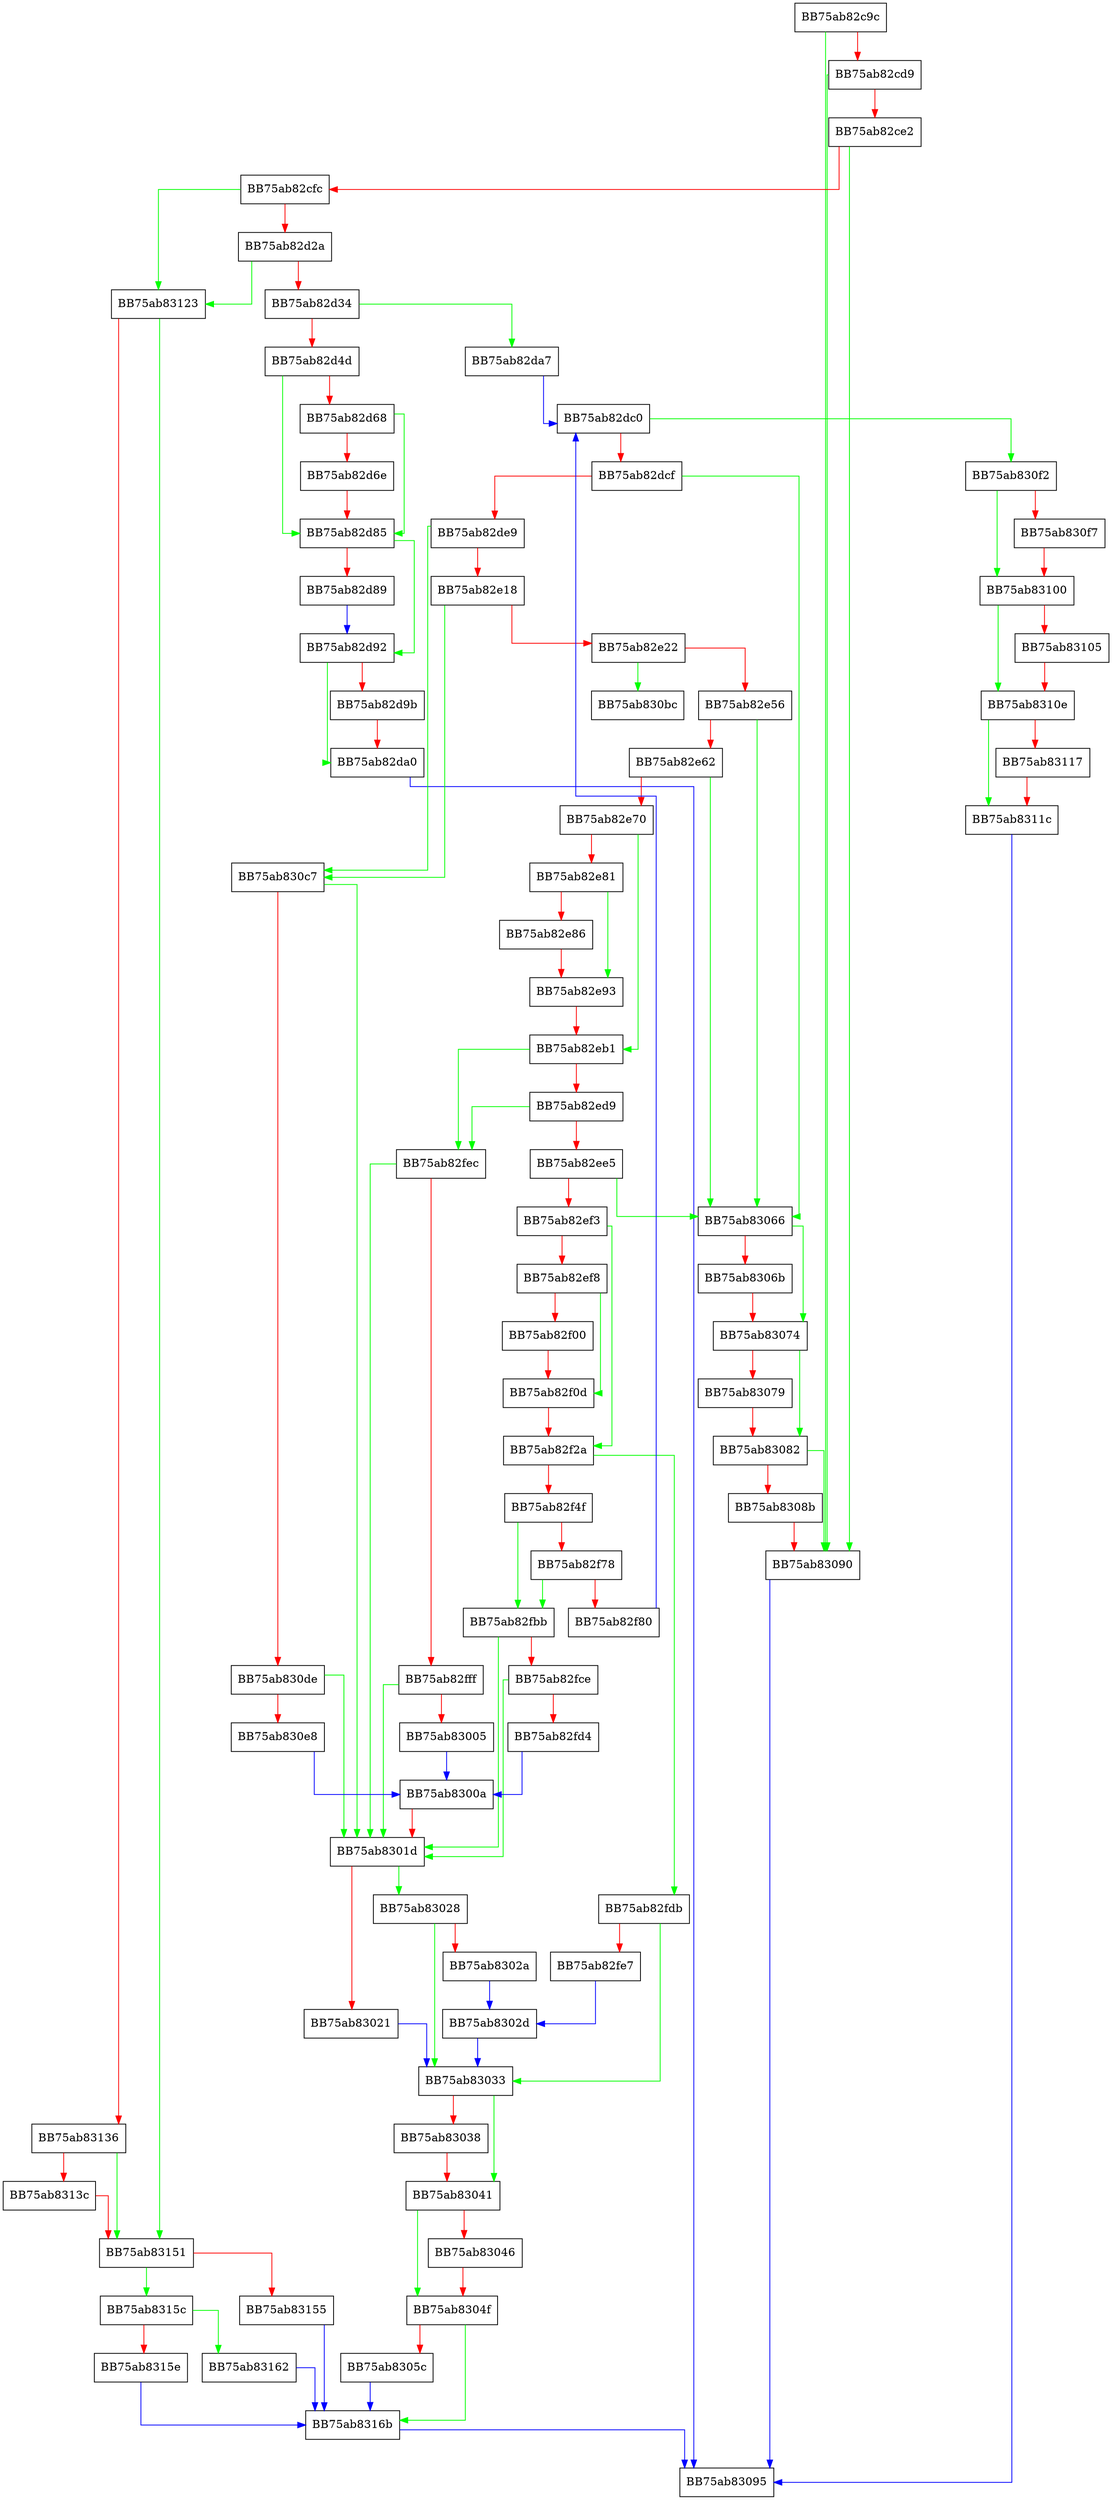 digraph BlockModeDecompress {
  node [shape="box"];
  graph [splines=ortho];
  BB75ab82c9c -> BB75ab83090 [color="green"];
  BB75ab82c9c -> BB75ab82cd9 [color="red"];
  BB75ab82cd9 -> BB75ab83090 [color="green"];
  BB75ab82cd9 -> BB75ab82ce2 [color="red"];
  BB75ab82ce2 -> BB75ab83090 [color="green"];
  BB75ab82ce2 -> BB75ab82cfc [color="red"];
  BB75ab82cfc -> BB75ab83123 [color="green"];
  BB75ab82cfc -> BB75ab82d2a [color="red"];
  BB75ab82d2a -> BB75ab83123 [color="green"];
  BB75ab82d2a -> BB75ab82d34 [color="red"];
  BB75ab82d34 -> BB75ab82da7 [color="green"];
  BB75ab82d34 -> BB75ab82d4d [color="red"];
  BB75ab82d4d -> BB75ab82d85 [color="green"];
  BB75ab82d4d -> BB75ab82d68 [color="red"];
  BB75ab82d68 -> BB75ab82d85 [color="green"];
  BB75ab82d68 -> BB75ab82d6e [color="red"];
  BB75ab82d6e -> BB75ab82d85 [color="red"];
  BB75ab82d85 -> BB75ab82d92 [color="green"];
  BB75ab82d85 -> BB75ab82d89 [color="red"];
  BB75ab82d89 -> BB75ab82d92 [color="blue"];
  BB75ab82d92 -> BB75ab82da0 [color="green"];
  BB75ab82d92 -> BB75ab82d9b [color="red"];
  BB75ab82d9b -> BB75ab82da0 [color="red"];
  BB75ab82da0 -> BB75ab83095 [color="blue"];
  BB75ab82da7 -> BB75ab82dc0 [color="blue"];
  BB75ab82dc0 -> BB75ab830f2 [color="green"];
  BB75ab82dc0 -> BB75ab82dcf [color="red"];
  BB75ab82dcf -> BB75ab83066 [color="green"];
  BB75ab82dcf -> BB75ab82de9 [color="red"];
  BB75ab82de9 -> BB75ab830c7 [color="green"];
  BB75ab82de9 -> BB75ab82e18 [color="red"];
  BB75ab82e18 -> BB75ab830c7 [color="green"];
  BB75ab82e18 -> BB75ab82e22 [color="red"];
  BB75ab82e22 -> BB75ab830bc [color="green"];
  BB75ab82e22 -> BB75ab82e56 [color="red"];
  BB75ab82e56 -> BB75ab83066 [color="green"];
  BB75ab82e56 -> BB75ab82e62 [color="red"];
  BB75ab82e62 -> BB75ab83066 [color="green"];
  BB75ab82e62 -> BB75ab82e70 [color="red"];
  BB75ab82e70 -> BB75ab82eb1 [color="green"];
  BB75ab82e70 -> BB75ab82e81 [color="red"];
  BB75ab82e81 -> BB75ab82e93 [color="green"];
  BB75ab82e81 -> BB75ab82e86 [color="red"];
  BB75ab82e86 -> BB75ab82e93 [color="red"];
  BB75ab82e93 -> BB75ab82eb1 [color="red"];
  BB75ab82eb1 -> BB75ab82fec [color="green"];
  BB75ab82eb1 -> BB75ab82ed9 [color="red"];
  BB75ab82ed9 -> BB75ab82fec [color="green"];
  BB75ab82ed9 -> BB75ab82ee5 [color="red"];
  BB75ab82ee5 -> BB75ab83066 [color="green"];
  BB75ab82ee5 -> BB75ab82ef3 [color="red"];
  BB75ab82ef3 -> BB75ab82f2a [color="green"];
  BB75ab82ef3 -> BB75ab82ef8 [color="red"];
  BB75ab82ef8 -> BB75ab82f0d [color="green"];
  BB75ab82ef8 -> BB75ab82f00 [color="red"];
  BB75ab82f00 -> BB75ab82f0d [color="red"];
  BB75ab82f0d -> BB75ab82f2a [color="red"];
  BB75ab82f2a -> BB75ab82fdb [color="green"];
  BB75ab82f2a -> BB75ab82f4f [color="red"];
  BB75ab82f4f -> BB75ab82fbb [color="green"];
  BB75ab82f4f -> BB75ab82f78 [color="red"];
  BB75ab82f78 -> BB75ab82fbb [color="green"];
  BB75ab82f78 -> BB75ab82f80 [color="red"];
  BB75ab82f80 -> BB75ab82dc0 [color="blue"];
  BB75ab82fbb -> BB75ab8301d [color="green"];
  BB75ab82fbb -> BB75ab82fce [color="red"];
  BB75ab82fce -> BB75ab8301d [color="green"];
  BB75ab82fce -> BB75ab82fd4 [color="red"];
  BB75ab82fd4 -> BB75ab8300a [color="blue"];
  BB75ab82fdb -> BB75ab83033 [color="green"];
  BB75ab82fdb -> BB75ab82fe7 [color="red"];
  BB75ab82fe7 -> BB75ab8302d [color="blue"];
  BB75ab82fec -> BB75ab8301d [color="green"];
  BB75ab82fec -> BB75ab82fff [color="red"];
  BB75ab82fff -> BB75ab8301d [color="green"];
  BB75ab82fff -> BB75ab83005 [color="red"];
  BB75ab83005 -> BB75ab8300a [color="blue"];
  BB75ab8300a -> BB75ab8301d [color="red"];
  BB75ab8301d -> BB75ab83028 [color="green"];
  BB75ab8301d -> BB75ab83021 [color="red"];
  BB75ab83021 -> BB75ab83033 [color="blue"];
  BB75ab83028 -> BB75ab83033 [color="green"];
  BB75ab83028 -> BB75ab8302a [color="red"];
  BB75ab8302a -> BB75ab8302d [color="blue"];
  BB75ab8302d -> BB75ab83033 [color="blue"];
  BB75ab83033 -> BB75ab83041 [color="green"];
  BB75ab83033 -> BB75ab83038 [color="red"];
  BB75ab83038 -> BB75ab83041 [color="red"];
  BB75ab83041 -> BB75ab8304f [color="green"];
  BB75ab83041 -> BB75ab83046 [color="red"];
  BB75ab83046 -> BB75ab8304f [color="red"];
  BB75ab8304f -> BB75ab8316b [color="green"];
  BB75ab8304f -> BB75ab8305c [color="red"];
  BB75ab8305c -> BB75ab8316b [color="blue"];
  BB75ab83066 -> BB75ab83074 [color="green"];
  BB75ab83066 -> BB75ab8306b [color="red"];
  BB75ab8306b -> BB75ab83074 [color="red"];
  BB75ab83074 -> BB75ab83082 [color="green"];
  BB75ab83074 -> BB75ab83079 [color="red"];
  BB75ab83079 -> BB75ab83082 [color="red"];
  BB75ab83082 -> BB75ab83090 [color="green"];
  BB75ab83082 -> BB75ab8308b [color="red"];
  BB75ab8308b -> BB75ab83090 [color="red"];
  BB75ab83090 -> BB75ab83095 [color="blue"];
  BB75ab830c7 -> BB75ab8301d [color="green"];
  BB75ab830c7 -> BB75ab830de [color="red"];
  BB75ab830de -> BB75ab8301d [color="green"];
  BB75ab830de -> BB75ab830e8 [color="red"];
  BB75ab830e8 -> BB75ab8300a [color="blue"];
  BB75ab830f2 -> BB75ab83100 [color="green"];
  BB75ab830f2 -> BB75ab830f7 [color="red"];
  BB75ab830f7 -> BB75ab83100 [color="red"];
  BB75ab83100 -> BB75ab8310e [color="green"];
  BB75ab83100 -> BB75ab83105 [color="red"];
  BB75ab83105 -> BB75ab8310e [color="red"];
  BB75ab8310e -> BB75ab8311c [color="green"];
  BB75ab8310e -> BB75ab83117 [color="red"];
  BB75ab83117 -> BB75ab8311c [color="red"];
  BB75ab8311c -> BB75ab83095 [color="blue"];
  BB75ab83123 -> BB75ab83151 [color="green"];
  BB75ab83123 -> BB75ab83136 [color="red"];
  BB75ab83136 -> BB75ab83151 [color="green"];
  BB75ab83136 -> BB75ab8313c [color="red"];
  BB75ab8313c -> BB75ab83151 [color="red"];
  BB75ab83151 -> BB75ab8315c [color="green"];
  BB75ab83151 -> BB75ab83155 [color="red"];
  BB75ab83155 -> BB75ab8316b [color="blue"];
  BB75ab8315c -> BB75ab83162 [color="green"];
  BB75ab8315c -> BB75ab8315e [color="red"];
  BB75ab8315e -> BB75ab8316b [color="blue"];
  BB75ab83162 -> BB75ab8316b [color="blue"];
  BB75ab8316b -> BB75ab83095 [color="blue"];
}
